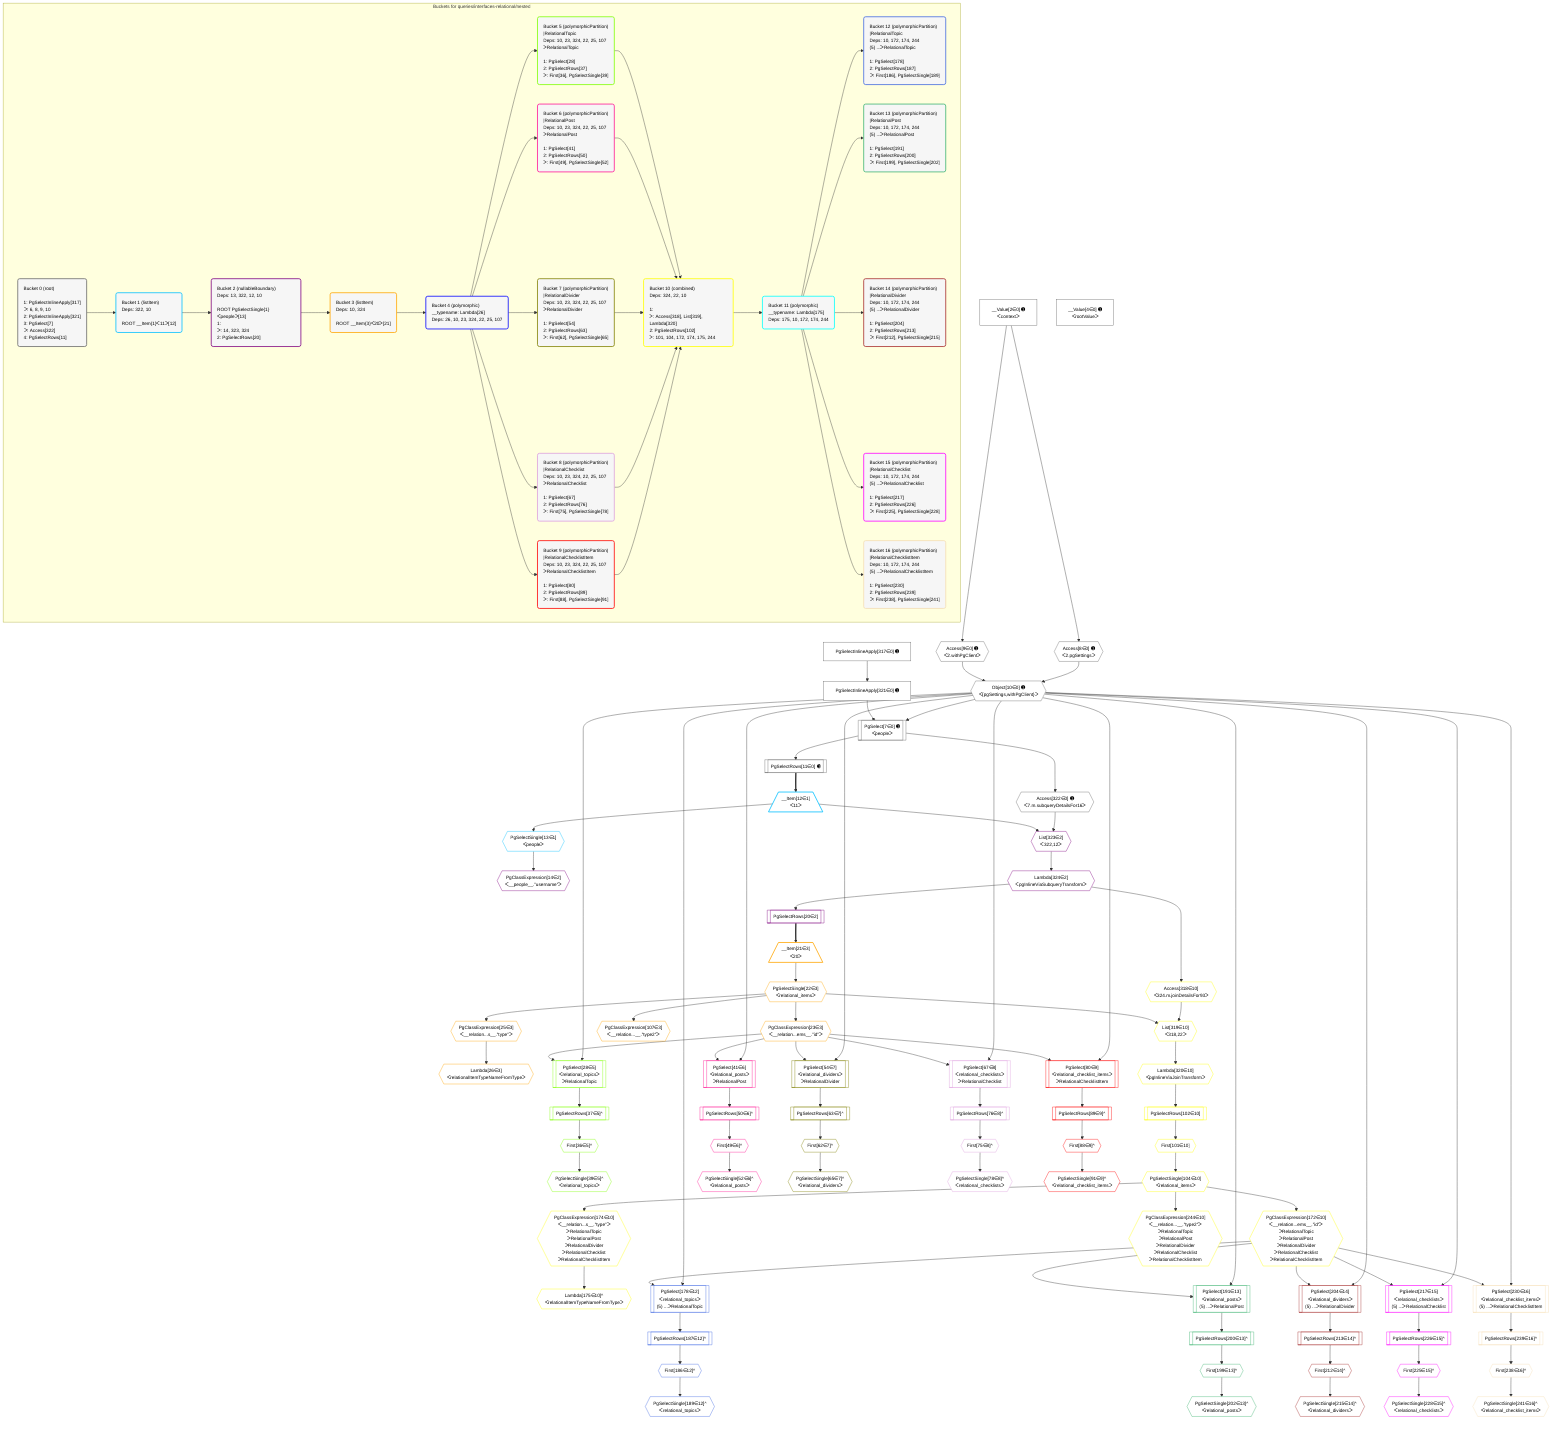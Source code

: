 %%{init: {'themeVariables': { 'fontSize': '12px'}}}%%
graph TD
    classDef path fill:#eee,stroke:#000,color:#000
    classDef plan fill:#fff,stroke-width:1px,color:#000
    classDef itemplan fill:#fff,stroke-width:2px,color:#000
    classDef unbatchedplan fill:#dff,stroke-width:1px,color:#000
    classDef sideeffectplan fill:#fcc,stroke-width:2px,color:#000
    classDef bucket fill:#f6f6f6,color:#000,stroke-width:2px,text-align:left

    subgraph "Buckets for queries/interfaces-relational/nested"
    Bucket0("Bucket 0 (root)<br /><br />1: PgSelectInlineApply[317]<br />ᐳ: 6, 8, 9, 10<br />2: PgSelectInlineApply[321]<br />3: PgSelect[7]<br />ᐳ: Access[322]<br />4: PgSelectRows[11]"):::bucket
    Bucket1("Bucket 1 (listItem)<br />Deps: 322, 10<br /><br />ROOT __Item{1}ᐸ11ᐳ[12]"):::bucket
    Bucket2("Bucket 2 (nullableBoundary)<br />Deps: 13, 322, 12, 10<br /><br />ROOT PgSelectSingle{1}ᐸpeopleᐳ[13]<br />1: <br />ᐳ: 14, 323, 324<br />2: PgSelectRows[20]"):::bucket
    Bucket3("Bucket 3 (listItem)<br />Deps: 10, 324<br /><br />ROOT __Item{3}ᐸ20ᐳ[21]"):::bucket
    Bucket4("Bucket 4 (polymorphic)<br />__typename: Lambda[26]<br />Deps: 26, 10, 23, 324, 22, 25, 107"):::bucket
    Bucket5("Bucket 5 (polymorphicPartition)<br />|RelationalTopic<br />Deps: 10, 23, 324, 22, 25, 107<br />ᐳRelationalTopic<br /><br />1: PgSelect[28]<br />2: PgSelectRows[37]<br />ᐳ: First[36], PgSelectSingle[39]"):::bucket
    Bucket6("Bucket 6 (polymorphicPartition)<br />|RelationalPost<br />Deps: 10, 23, 324, 22, 25, 107<br />ᐳRelationalPost<br /><br />1: PgSelect[41]<br />2: PgSelectRows[50]<br />ᐳ: First[49], PgSelectSingle[52]"):::bucket
    Bucket7("Bucket 7 (polymorphicPartition)<br />|RelationalDivider<br />Deps: 10, 23, 324, 22, 25, 107<br />ᐳRelationalDivider<br /><br />1: PgSelect[54]<br />2: PgSelectRows[63]<br />ᐳ: First[62], PgSelectSingle[65]"):::bucket
    Bucket8("Bucket 8 (polymorphicPartition)<br />|RelationalChecklist<br />Deps: 10, 23, 324, 22, 25, 107<br />ᐳRelationalChecklist<br /><br />1: PgSelect[67]<br />2: PgSelectRows[76]<br />ᐳ: First[75], PgSelectSingle[78]"):::bucket
    Bucket9("Bucket 9 (polymorphicPartition)<br />|RelationalChecklistItem<br />Deps: 10, 23, 324, 22, 25, 107<br />ᐳRelationalChecklistItem<br /><br />1: PgSelect[80]<br />2: PgSelectRows[89]<br />ᐳ: First[88], PgSelectSingle[91]"):::bucket
    Bucket10("Bucket 10 (combined)<br />Deps: 324, 22, 10<br /><br />1: <br />ᐳ: Access[318], List[319], Lambda[320]<br />2: PgSelectRows[102]<br />ᐳ: 101, 104, 172, 174, 175, 244"):::bucket
    Bucket11("Bucket 11 (polymorphic)<br />__typename: Lambda[175]<br />Deps: 175, 10, 172, 174, 244"):::bucket
    Bucket12("Bucket 12 (polymorphicPartition)<br />|RelationalTopic<br />Deps: 10, 172, 174, 244<br />(5) ...ᐳRelationalTopic<br /><br />1: PgSelect[178]<br />2: PgSelectRows[187]<br />ᐳ: First[186], PgSelectSingle[189]"):::bucket
    Bucket13("Bucket 13 (polymorphicPartition)<br />|RelationalPost<br />Deps: 10, 172, 174, 244<br />(5) ...ᐳRelationalPost<br /><br />1: PgSelect[191]<br />2: PgSelectRows[200]<br />ᐳ: First[199], PgSelectSingle[202]"):::bucket
    Bucket14("Bucket 14 (polymorphicPartition)<br />|RelationalDivider<br />Deps: 10, 172, 174, 244<br />(5) ...ᐳRelationalDivider<br /><br />1: PgSelect[204]<br />2: PgSelectRows[213]<br />ᐳ: First[212], PgSelectSingle[215]"):::bucket
    Bucket15("Bucket 15 (polymorphicPartition)<br />|RelationalChecklist<br />Deps: 10, 172, 174, 244<br />(5) ...ᐳRelationalChecklist<br /><br />1: PgSelect[217]<br />2: PgSelectRows[226]<br />ᐳ: First[225], PgSelectSingle[228]"):::bucket
    Bucket16("Bucket 16 (polymorphicPartition)<br />|RelationalChecklistItem<br />Deps: 10, 172, 174, 244<br />(5) ...ᐳRelationalChecklistItem<br /><br />1: PgSelect[230]<br />2: PgSelectRows[239]<br />ᐳ: First[238], PgSelectSingle[241]"):::bucket
    end
    Bucket0 --> Bucket1
    Bucket1 --> Bucket2
    Bucket2 --> Bucket3
    Bucket3 --> Bucket4
    Bucket4 --> Bucket5 & Bucket6 & Bucket7 & Bucket8 & Bucket9
    Bucket5 --> Bucket10
    Bucket6 --> Bucket10
    Bucket7 --> Bucket10
    Bucket8 --> Bucket10
    Bucket9 --> Bucket10
    Bucket10 --> Bucket11
    Bucket11 --> Bucket12 & Bucket13 & Bucket14 & Bucket15 & Bucket16

    %% plan dependencies
    PgSelect7[["PgSelect[7∈0] ➊<br />ᐸpeopleᐳ"]]:::plan
    Object10{{"Object[10∈0] ➊<br />ᐸ{pgSettings,withPgClient}ᐳ"}}:::plan
    PgSelectInlineApply321["PgSelectInlineApply[321∈0] ➊"]:::plan
    Object10 & PgSelectInlineApply321 --> PgSelect7
    PgSelectInlineApply317["PgSelectInlineApply[317∈0] ➊"]:::plan
    PgSelectInlineApply317 --> PgSelectInlineApply321
    Access8{{"Access[8∈0] ➊<br />ᐸ2.pgSettingsᐳ"}}:::plan
    Access9{{"Access[9∈0] ➊<br />ᐸ2.withPgClientᐳ"}}:::plan
    Access8 & Access9 --> Object10
    __Value2["__Value[2∈0] ➊<br />ᐸcontextᐳ"]:::plan
    __Value2 --> Access8
    __Value2 --> Access9
    PgSelectRows11[["PgSelectRows[11∈0] ➊"]]:::plan
    PgSelect7 --> PgSelectRows11
    Access322{{"Access[322∈0] ➊<br />ᐸ7.m.subqueryDetailsFor16ᐳ"}}:::plan
    PgSelect7 --> Access322
    __Value4["__Value[4∈0] ➊<br />ᐸrootValueᐳ"]:::plan
    __Item12[/"__Item[12∈1]<br />ᐸ11ᐳ"\]:::itemplan
    PgSelectRows11 ==> __Item12
    PgSelectSingle13{{"PgSelectSingle[13∈1]<br />ᐸpeopleᐳ"}}:::plan
    __Item12 --> PgSelectSingle13
    List323{{"List[323∈2]<br />ᐸ322,12ᐳ"}}:::plan
    Access322 & __Item12 --> List323
    PgClassExpression14{{"PgClassExpression[14∈2]<br />ᐸ__people__.”username”ᐳ"}}:::plan
    PgSelectSingle13 --> PgClassExpression14
    PgSelectRows20[["PgSelectRows[20∈2]"]]:::plan
    Lambda324{{"Lambda[324∈2]<br />ᐸpgInlineViaSubqueryTransformᐳ"}}:::plan
    Lambda324 --> PgSelectRows20
    List323 --> Lambda324
    __Item21[/"__Item[21∈3]<br />ᐸ20ᐳ"\]:::itemplan
    PgSelectRows20 ==> __Item21
    PgSelectSingle22{{"PgSelectSingle[22∈3]<br />ᐸrelational_itemsᐳ"}}:::plan
    __Item21 --> PgSelectSingle22
    PgClassExpression23{{"PgClassExpression[23∈3]<br />ᐸ__relation...ems__.”id”ᐳ"}}:::plan
    PgSelectSingle22 --> PgClassExpression23
    PgClassExpression25{{"PgClassExpression[25∈3]<br />ᐸ__relation...s__.”type”ᐳ"}}:::plan
    PgSelectSingle22 --> PgClassExpression25
    Lambda26{{"Lambda[26∈3]<br />ᐸrelationalItemTypeNameFromTypeᐳ"}}:::plan
    PgClassExpression25 --> Lambda26
    PgClassExpression107{{"PgClassExpression[107∈3]<br />ᐸ__relation...__.”type2”ᐳ"}}:::plan
    PgSelectSingle22 --> PgClassExpression107
    PgSelect28[["PgSelect[28∈5]<br />ᐸrelational_topicsᐳ<br />ᐳRelationalTopic"]]:::plan
    Object10 & PgClassExpression23 --> PgSelect28
    First36{{"First[36∈5]^"}}:::plan
    PgSelectRows37[["PgSelectRows[37∈5]^"]]:::plan
    PgSelectRows37 --> First36
    PgSelect28 --> PgSelectRows37
    PgSelectSingle39{{"PgSelectSingle[39∈5]^<br />ᐸrelational_topicsᐳ"}}:::plan
    First36 --> PgSelectSingle39
    List319{{"List[319∈10]<br />ᐸ318,22ᐳ"}}:::plan
    Access318{{"Access[318∈10]<br />ᐸ324.m.joinDetailsFor93ᐳ"}}:::plan
    Access318 & PgSelectSingle22 --> List319
    First101{{"First[101∈10]"}}:::plan
    PgSelectRows102[["PgSelectRows[102∈10]"]]:::plan
    PgSelectRows102 --> First101
    Lambda320{{"Lambda[320∈10]<br />ᐸpgInlineViaJoinTransformᐳ"}}:::plan
    Lambda320 --> PgSelectRows102
    PgSelectSingle104{{"PgSelectSingle[104∈10]<br />ᐸrelational_itemsᐳ"}}:::plan
    First101 --> PgSelectSingle104
    PgClassExpression172{{"PgClassExpression[172∈10]<br />ᐸ__relation...ems__.”id”ᐳ<br />ᐳRelationalTopic<br />ᐳRelationalPost<br />ᐳRelationalDivider<br />ᐳRelationalChecklist<br />ᐳRelationalChecklistItem"}}:::plan
    PgSelectSingle104 --> PgClassExpression172
    PgClassExpression174{{"PgClassExpression[174∈10]<br />ᐸ__relation...s__.”type”ᐳ<br />ᐳRelationalTopic<br />ᐳRelationalPost<br />ᐳRelationalDivider<br />ᐳRelationalChecklist<br />ᐳRelationalChecklistItem"}}:::plan
    PgSelectSingle104 --> PgClassExpression174
    Lambda175{{"Lambda[175∈10]^<br />ᐸrelationalItemTypeNameFromTypeᐳ"}}:::plan
    PgClassExpression174 --> Lambda175
    PgClassExpression244{{"PgClassExpression[244∈10]<br />ᐸ__relation...__.”type2”ᐳ<br />ᐳRelationalTopic<br />ᐳRelationalPost<br />ᐳRelationalDivider<br />ᐳRelationalChecklist<br />ᐳRelationalChecklistItem"}}:::plan
    PgSelectSingle104 --> PgClassExpression244
    Lambda324 --> Access318
    List319 --> Lambda320
    PgSelect178[["PgSelect[178∈12]<br />ᐸrelational_topicsᐳ<br />(5) ...ᐳRelationalTopic"]]:::plan
    Object10 & PgClassExpression172 --> PgSelect178
    First186{{"First[186∈12]^"}}:::plan
    PgSelectRows187[["PgSelectRows[187∈12]^"]]:::plan
    PgSelectRows187 --> First186
    PgSelect178 --> PgSelectRows187
    PgSelectSingle189{{"PgSelectSingle[189∈12]^<br />ᐸrelational_topicsᐳ"}}:::plan
    First186 --> PgSelectSingle189
    PgSelect191[["PgSelect[191∈13]<br />ᐸrelational_postsᐳ<br />(5) ...ᐳRelationalPost"]]:::plan
    Object10 & PgClassExpression172 --> PgSelect191
    First199{{"First[199∈13]^"}}:::plan
    PgSelectRows200[["PgSelectRows[200∈13]^"]]:::plan
    PgSelectRows200 --> First199
    PgSelect191 --> PgSelectRows200
    PgSelectSingle202{{"PgSelectSingle[202∈13]^<br />ᐸrelational_postsᐳ"}}:::plan
    First199 --> PgSelectSingle202
    PgSelect204[["PgSelect[204∈14]<br />ᐸrelational_dividersᐳ<br />(5) ...ᐳRelationalDivider"]]:::plan
    Object10 & PgClassExpression172 --> PgSelect204
    First212{{"First[212∈14]^"}}:::plan
    PgSelectRows213[["PgSelectRows[213∈14]^"]]:::plan
    PgSelectRows213 --> First212
    PgSelect204 --> PgSelectRows213
    PgSelectSingle215{{"PgSelectSingle[215∈14]^<br />ᐸrelational_dividersᐳ"}}:::plan
    First212 --> PgSelectSingle215
    PgSelect217[["PgSelect[217∈15]<br />ᐸrelational_checklistsᐳ<br />(5) ...ᐳRelationalChecklist"]]:::plan
    Object10 & PgClassExpression172 --> PgSelect217
    First225{{"First[225∈15]^"}}:::plan
    PgSelectRows226[["PgSelectRows[226∈15]^"]]:::plan
    PgSelectRows226 --> First225
    PgSelect217 --> PgSelectRows226
    PgSelectSingle228{{"PgSelectSingle[228∈15]^<br />ᐸrelational_checklistsᐳ"}}:::plan
    First225 --> PgSelectSingle228
    PgSelect230[["PgSelect[230∈16]<br />ᐸrelational_checklist_itemsᐳ<br />(5) ...ᐳRelationalChecklistItem"]]:::plan
    Object10 & PgClassExpression172 --> PgSelect230
    First238{{"First[238∈16]^"}}:::plan
    PgSelectRows239[["PgSelectRows[239∈16]^"]]:::plan
    PgSelectRows239 --> First238
    PgSelect230 --> PgSelectRows239
    PgSelectSingle241{{"PgSelectSingle[241∈16]^<br />ᐸrelational_checklist_itemsᐳ"}}:::plan
    First238 --> PgSelectSingle241
    PgSelect41[["PgSelect[41∈6]<br />ᐸrelational_postsᐳ<br />ᐳRelationalPost"]]:::plan
    Object10 & PgClassExpression23 --> PgSelect41
    First49{{"First[49∈6]^"}}:::plan
    PgSelectRows50[["PgSelectRows[50∈6]^"]]:::plan
    PgSelectRows50 --> First49
    PgSelect41 --> PgSelectRows50
    PgSelectSingle52{{"PgSelectSingle[52∈6]^<br />ᐸrelational_postsᐳ"}}:::plan
    First49 --> PgSelectSingle52
    PgSelect54[["PgSelect[54∈7]<br />ᐸrelational_dividersᐳ<br />ᐳRelationalDivider"]]:::plan
    Object10 & PgClassExpression23 --> PgSelect54
    First62{{"First[62∈7]^"}}:::plan
    PgSelectRows63[["PgSelectRows[63∈7]^"]]:::plan
    PgSelectRows63 --> First62
    PgSelect54 --> PgSelectRows63
    PgSelectSingle65{{"PgSelectSingle[65∈7]^<br />ᐸrelational_dividersᐳ"}}:::plan
    First62 --> PgSelectSingle65
    PgSelect67[["PgSelect[67∈8]<br />ᐸrelational_checklistsᐳ<br />ᐳRelationalChecklist"]]:::plan
    Object10 & PgClassExpression23 --> PgSelect67
    First75{{"First[75∈8]^"}}:::plan
    PgSelectRows76[["PgSelectRows[76∈8]^"]]:::plan
    PgSelectRows76 --> First75
    PgSelect67 --> PgSelectRows76
    PgSelectSingle78{{"PgSelectSingle[78∈8]^<br />ᐸrelational_checklistsᐳ"}}:::plan
    First75 --> PgSelectSingle78
    PgSelect80[["PgSelect[80∈9]<br />ᐸrelational_checklist_itemsᐳ<br />ᐳRelationalChecklistItem"]]:::plan
    Object10 & PgClassExpression23 --> PgSelect80
    First88{{"First[88∈9]^"}}:::plan
    PgSelectRows89[["PgSelectRows[89∈9]^"]]:::plan
    PgSelectRows89 --> First88
    PgSelect80 --> PgSelectRows89
    PgSelectSingle91{{"PgSelectSingle[91∈9]^<br />ᐸrelational_checklist_itemsᐳ"}}:::plan
    First88 --> PgSelectSingle91

    %% define steps
    classDef bucket0 stroke:#696969
    class Bucket0,__Value2,__Value4,PgSelect7,Access8,Access9,Object10,PgSelectRows11,PgSelectInlineApply317,PgSelectInlineApply321,Access322 bucket0
    classDef bucket1 stroke:#00bfff
    class Bucket1,__Item12,PgSelectSingle13 bucket1
    classDef bucket2 stroke:#7f007f
    class Bucket2,PgClassExpression14,PgSelectRows20,List323,Lambda324 bucket2
    classDef bucket3 stroke:#ffa500
    class Bucket3,__Item21,PgSelectSingle22,PgClassExpression23,PgClassExpression25,Lambda26,PgClassExpression107 bucket3
    classDef bucket4 stroke:#0000ff
    class Bucket4 bucket4
    classDef bucket5 stroke:#7fff00
    class Bucket5,PgSelect28,First36,PgSelectRows37,PgSelectSingle39 bucket5
    classDef bucket6 stroke:#ff1493
    class Bucket6,PgSelect41,First49,PgSelectRows50,PgSelectSingle52 bucket6
    classDef bucket7 stroke:#808000
    class Bucket7,PgSelect54,First62,PgSelectRows63,PgSelectSingle65 bucket7
    classDef bucket8 stroke:#dda0dd
    class Bucket8,PgSelect67,First75,PgSelectRows76,PgSelectSingle78 bucket8
    classDef bucket9 stroke:#ff0000
    class Bucket9,PgSelect80,First88,PgSelectRows89,PgSelectSingle91 bucket9
    classDef bucket10 stroke:#ffff00
    class Bucket10,First101,PgSelectRows102,PgSelectSingle104,PgClassExpression172,PgClassExpression174,Lambda175,PgClassExpression244,Access318,List319,Lambda320 bucket10
    classDef bucket11 stroke:#00ffff
    class Bucket11 bucket11
    classDef bucket12 stroke:#4169e1
    class Bucket12,PgSelect178,First186,PgSelectRows187,PgSelectSingle189 bucket12
    classDef bucket13 stroke:#3cb371
    class Bucket13,PgSelect191,First199,PgSelectRows200,PgSelectSingle202 bucket13
    classDef bucket14 stroke:#a52a2a
    class Bucket14,PgSelect204,First212,PgSelectRows213,PgSelectSingle215 bucket14
    classDef bucket15 stroke:#ff00ff
    class Bucket15,PgSelect217,First225,PgSelectRows226,PgSelectSingle228 bucket15
    classDef bucket16 stroke:#f5deb3
    class Bucket16,PgSelect230,First238,PgSelectRows239,PgSelectSingle241 bucket16